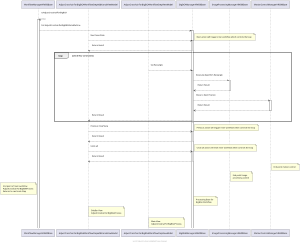 @startuml AdjustCrosshairForBigBGAProcess
scale 300 width
skinparam padding 10
skinparam nodesep 60
!define DARKBLUE #0000A0
!define DARKGREEN #008000
!define DARKORANGE #FF8C00
!define DARKRED #FF0000

participant WorkflowManagerHR600Base
participant AdjustCrosshairForBigBGAWorkflowStepAdditionalViewModel
participant AdjustCrosshairForBigBGAWorkflowStepViewModel
participant BigBGAManagerHR600Base
participant ImageProcessingManagerHR600Base
participant MotionControlManagerHR600Base

WorkflowManagerHR600Base --> WorkflowManagerHR600Base : toAdjustCrosshairForBigBGA\n
activate WorkflowManagerHR600Base
WorkflowManagerHR600Base --> BigBGAManagerHR600Base : Init AdjustCrosshairForBigBGAStateMachine\n
activate BigBGAManagerHR600Base
AdjustCrosshairForBigBGAWorkflowStepAdditionalViewModel --> BigBGAManagerHR600Base : Next InnerState\n
activate BigBGAManagerHR600Base
  note right
  Next action will trigger inner workflow which controls the loop
  end note
BigBGAManagerHR600Base --> AdjustCrosshairForBigBGAWorkflowStepAdditionalViewModel : Return Result\n
deactivate BigBGAManagerHR600Base
loop until all four corners done
  AdjustCrosshairForBigBGAWorkflowStepViewModel --> BigBGAManagerHR600Base : Set Rectangle\n
  activate BigBGAManagerHR600Base
  BigBGAManagerHR600Base --> ImageProcessingManagerHR600Base : Excecute Algorithm Rectangle\n
  activate ImageProcessingManagerHR600Base
  ImageProcessingManagerHR600Base --> BigBGAManagerHR600Base : Return Result\n
  deactivate ImageProcessingManagerHR600Base
  BigBGAManagerHR600Base --> MotionControlManagerHR600Base : Move to Next Position\n
  activate MotionControlManagerHR600Base
  MotionControlManagerHR600Base --> BigBGAManagerHR600Base : Return Result\n
  deactivate MotionControlManagerHR600Base
  BigBGAManagerHR600Base --> AdjustCrosshairForBigBGAWorkflowStepAdditionalViewModel : Return Result\n
end loop
deactivate BigBGAManagerHR600Base
AdjustCrosshairForBigBGAWorkflowStepAdditionalViewModel --> BigBGAManagerHR600Base : Previous InnerState\n
activate BigBGAManagerHR600Base
  note right
  Previous action will trigger inner workflow which controls the loop
  end note
BigBGAManagerHR600Base --> AdjustCrosshairForBigBGAWorkflowStepAdditionalViewModel : Return Result\n
deactivate BigBGAManagerHR600Base
AdjustCrosshairForBigBGAWorkflowStepAdditionalViewModel --> BigBGAManagerHR600Base : Undo all\n
activate BigBGAManagerHR600Base
  note right
  Undo all action will reset inner workflow which controls the loop
  end note
BigBGAManagerHR600Base --> AdjustCrosshairForBigBGAWorkflowStepAdditionalViewModel : Return Result\n
deactivate BigBGAManagerHR600Base

note right of MotionControlManagerHR600Base 
  End point motion control
end note

note right of ImageProcessingManagerHR600Base 
  End point image 
  processing control
end note

note left of WorkflowManagerHR600Base 
  End point of main workflow 
  AdjustCrosshairForBigBGAProcess
  Returns to next main Step
end note

note right of BigBGAManagerHR600Base 
  Processing Base for 
  BigBGA Workflow
end note

note right of AdjustCrosshairForBigBGAWorkflowStepAdditionalViewModel 
  SideBar View
  AdjustCrosshairForBigBGAProcess
end note

note right of AdjustCrosshairForBigBGAWorkflowStepViewModel 
  Main View
  AdjustCrosshairForBigBGAProcess
end note

footer == End of AdjustCrosshairForBigBGAProcess Diagram ==

@enduml